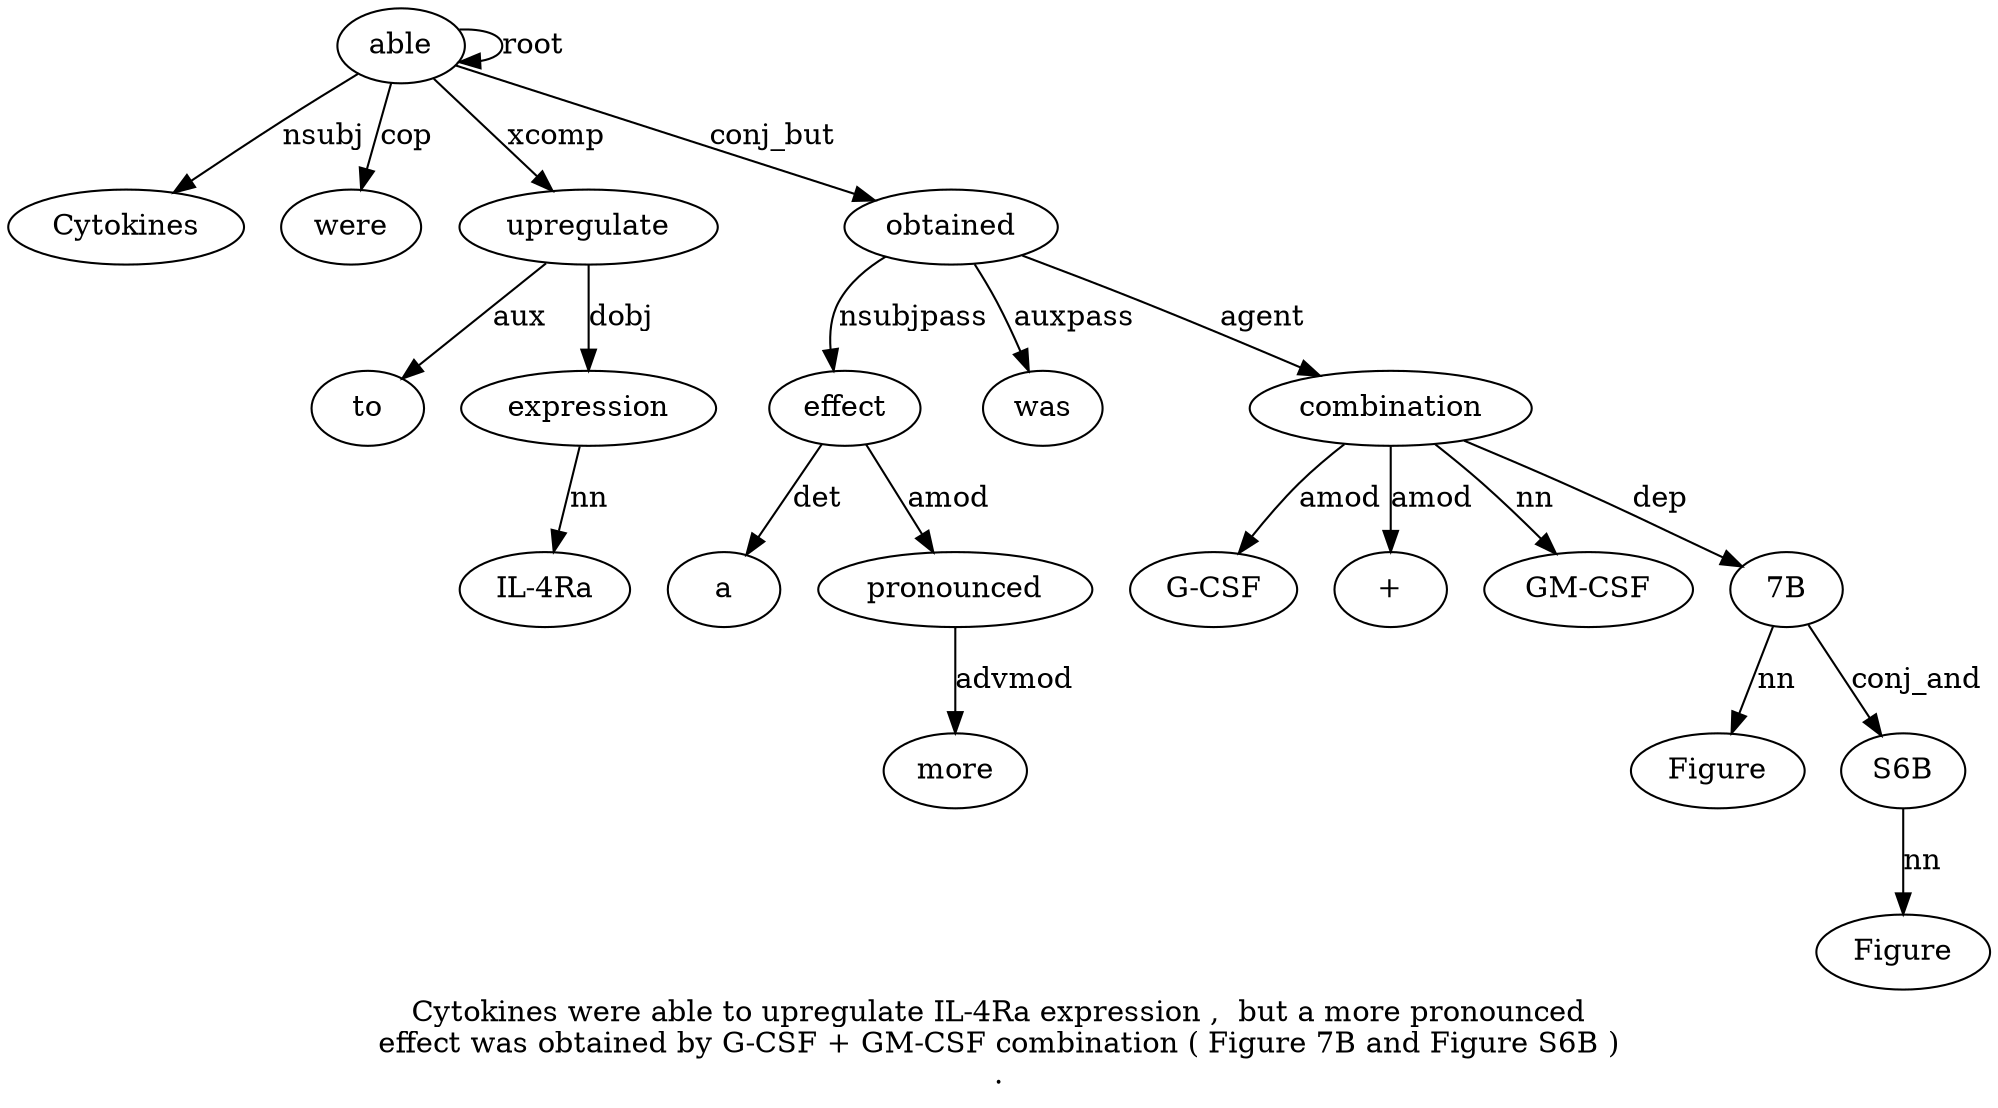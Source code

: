 digraph "Cytokines were able to upregulate IL-4Ra expression ,  but a more pronounced effect was obtained by G-CSF + GM-CSF combination ( Figure 7B and Figure S6B ) ." {
label="Cytokines were able to upregulate IL-4Ra expression ,  but a more pronounced
effect was obtained by G-CSF + GM-CSF combination ( Figure 7B and Figure S6B )
.";
able3 [style=filled, fillcolor=white, label=able];
Cytokines1 [style=filled, fillcolor=white, label=Cytokines];
able3 -> Cytokines1  [label=nsubj];
were2 [style=filled, fillcolor=white, label=were];
able3 -> were2  [label=cop];
able3 -> able3  [label=root];
upregulate5 [style=filled, fillcolor=white, label=upregulate];
to4 [style=filled, fillcolor=white, label=to];
upregulate5 -> to4  [label=aux];
able3 -> upregulate5  [label=xcomp];
expression7 [style=filled, fillcolor=white, label=expression];
"IL-4Ra6" [style=filled, fillcolor=white, label="IL-4Ra"];
expression7 -> "IL-4Ra6"  [label=nn];
upregulate5 -> expression7  [label=dobj];
effect13 [style=filled, fillcolor=white, label=effect];
a10 [style=filled, fillcolor=white, label=a];
effect13 -> a10  [label=det];
pronounced12 [style=filled, fillcolor=white, label=pronounced];
more11 [style=filled, fillcolor=white, label=more];
pronounced12 -> more11  [label=advmod];
effect13 -> pronounced12  [label=amod];
obtained15 [style=filled, fillcolor=white, label=obtained];
obtained15 -> effect13  [label=nsubjpass];
was14 [style=filled, fillcolor=white, label=was];
obtained15 -> was14  [label=auxpass];
able3 -> obtained15  [label=conj_but];
combination20 [style=filled, fillcolor=white, label=combination];
"G-CSF17" [style=filled, fillcolor=white, label="G-CSF"];
combination20 -> "G-CSF17"  [label=amod];
"+18" [style=filled, fillcolor=white, label="+"];
combination20 -> "+18"  [label=amod];
"GM-CSF19" [style=filled, fillcolor=white, label="GM-CSF"];
combination20 -> "GM-CSF19"  [label=nn];
obtained15 -> combination20  [label=agent];
"7B23" [style=filled, fillcolor=white, label="7B"];
Figure22 [style=filled, fillcolor=white, label=Figure];
"7B23" -> Figure22  [label=nn];
combination20 -> "7B23"  [label=dep];
S6B2 [style=filled, fillcolor=white, label=S6B];
Figure25 [style=filled, fillcolor=white, label=Figure];
S6B2 -> Figure25  [label=nn];
"7B23" -> S6B2  [label=conj_and];
}
